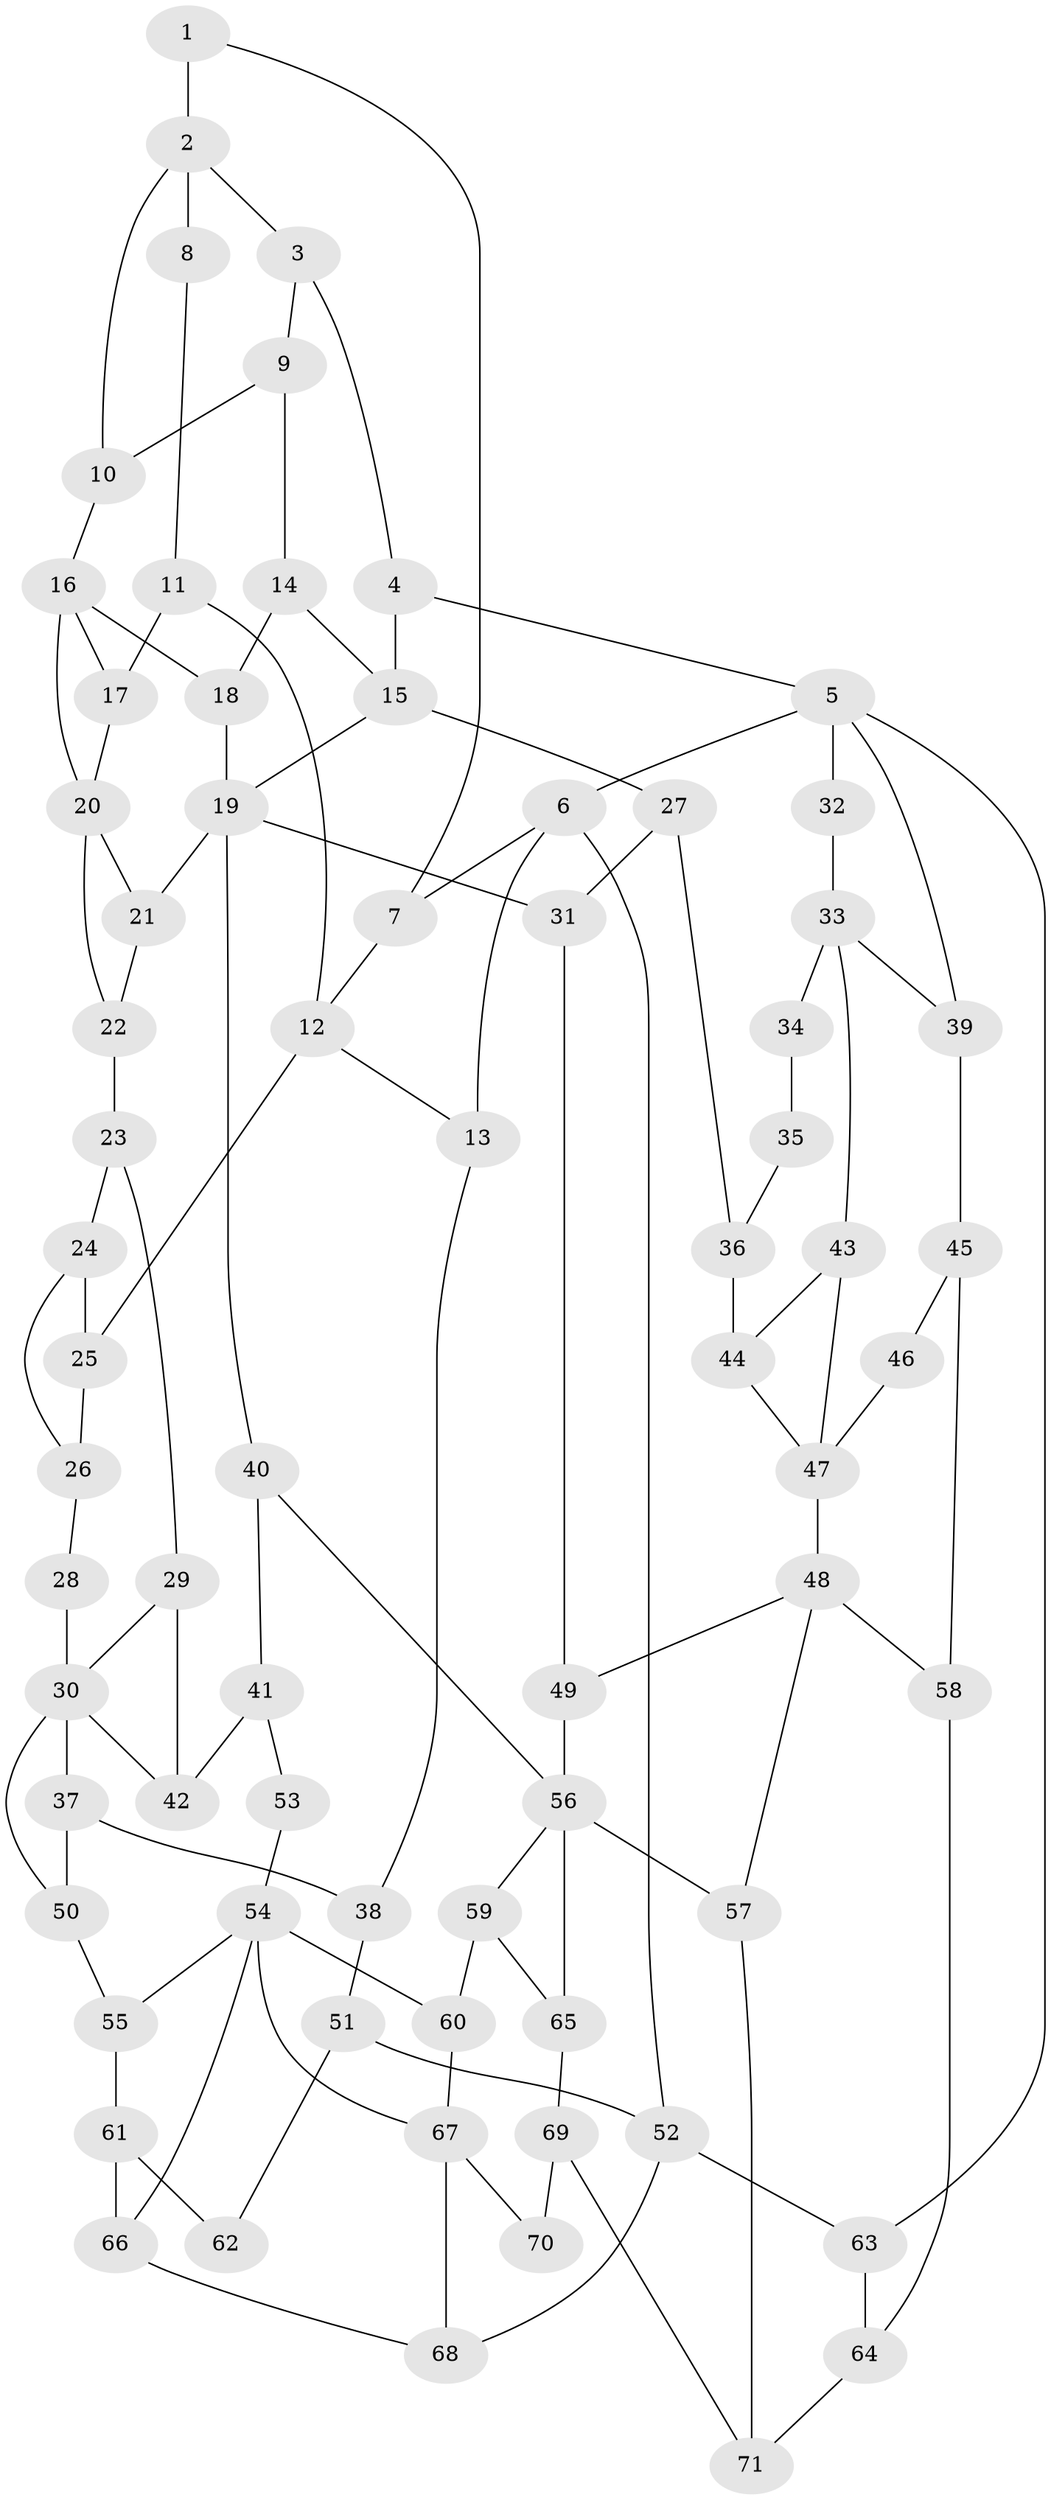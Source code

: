 // original degree distribution, {3: 0.014084507042253521, 4: 0.22535211267605634, 5: 0.5492957746478874, 6: 0.2112676056338028}
// Generated by graph-tools (version 1.1) at 2025/38/03/09/25 02:38:20]
// undirected, 71 vertices, 112 edges
graph export_dot {
graph [start="1"]
  node [color=gray90,style=filled];
  1;
  2;
  3;
  4;
  5;
  6;
  7;
  8;
  9;
  10;
  11;
  12;
  13;
  14;
  15;
  16;
  17;
  18;
  19;
  20;
  21;
  22;
  23;
  24;
  25;
  26;
  27;
  28;
  29;
  30;
  31;
  32;
  33;
  34;
  35;
  36;
  37;
  38;
  39;
  40;
  41;
  42;
  43;
  44;
  45;
  46;
  47;
  48;
  49;
  50;
  51;
  52;
  53;
  54;
  55;
  56;
  57;
  58;
  59;
  60;
  61;
  62;
  63;
  64;
  65;
  66;
  67;
  68;
  69;
  70;
  71;
  1 -- 2 [weight=2.0];
  1 -- 7 [weight=1.0];
  2 -- 3 [weight=1.0];
  2 -- 8 [weight=2.0];
  2 -- 10 [weight=1.0];
  3 -- 4 [weight=1.0];
  3 -- 9 [weight=1.0];
  4 -- 5 [weight=2.0];
  4 -- 15 [weight=2.0];
  5 -- 6 [weight=1.0];
  5 -- 32 [weight=1.0];
  5 -- 39 [weight=1.0];
  5 -- 63 [weight=2.0];
  6 -- 7 [weight=1.0];
  6 -- 13 [weight=2.0];
  6 -- 52 [weight=1.0];
  7 -- 12 [weight=1.0];
  8 -- 11 [weight=1.0];
  9 -- 10 [weight=1.0];
  9 -- 14 [weight=1.0];
  10 -- 16 [weight=1.0];
  11 -- 12 [weight=2.0];
  11 -- 17 [weight=2.0];
  12 -- 13 [weight=1.0];
  12 -- 25 [weight=2.0];
  13 -- 38 [weight=1.0];
  14 -- 15 [weight=1.0];
  14 -- 18 [weight=1.0];
  15 -- 19 [weight=1.0];
  15 -- 27 [weight=2.0];
  16 -- 17 [weight=1.0];
  16 -- 18 [weight=1.0];
  16 -- 20 [weight=2.0];
  17 -- 20 [weight=2.0];
  18 -- 19 [weight=1.0];
  19 -- 21 [weight=1.0];
  19 -- 31 [weight=1.0];
  19 -- 40 [weight=2.0];
  20 -- 21 [weight=1.0];
  20 -- 22 [weight=1.0];
  21 -- 22 [weight=1.0];
  22 -- 23 [weight=1.0];
  23 -- 24 [weight=1.0];
  23 -- 29 [weight=1.0];
  24 -- 25 [weight=1.0];
  24 -- 26 [weight=1.0];
  25 -- 26 [weight=3.0];
  26 -- 28 [weight=2.0];
  27 -- 31 [weight=1.0];
  27 -- 36 [weight=2.0];
  28 -- 30 [weight=2.0];
  29 -- 30 [weight=1.0];
  29 -- 42 [weight=1.0];
  30 -- 37 [weight=1.0];
  30 -- 42 [weight=1.0];
  30 -- 50 [weight=1.0];
  31 -- 49 [weight=1.0];
  32 -- 33 [weight=2.0];
  33 -- 34 [weight=2.0];
  33 -- 39 [weight=1.0];
  33 -- 43 [weight=1.0];
  34 -- 35 [weight=1.0];
  35 -- 36 [weight=2.0];
  36 -- 44 [weight=1.0];
  37 -- 38 [weight=1.0];
  37 -- 50 [weight=1.0];
  38 -- 51 [weight=1.0];
  39 -- 45 [weight=1.0];
  40 -- 41 [weight=1.0];
  40 -- 56 [weight=1.0];
  41 -- 42 [weight=1.0];
  41 -- 53 [weight=1.0];
  43 -- 44 [weight=1.0];
  43 -- 47 [weight=1.0];
  44 -- 47 [weight=1.0];
  45 -- 46 [weight=1.0];
  45 -- 58 [weight=1.0];
  46 -- 47 [weight=2.0];
  47 -- 48 [weight=2.0];
  48 -- 49 [weight=1.0];
  48 -- 57 [weight=1.0];
  48 -- 58 [weight=1.0];
  49 -- 56 [weight=1.0];
  50 -- 55 [weight=1.0];
  51 -- 52 [weight=1.0];
  51 -- 62 [weight=1.0];
  52 -- 63 [weight=1.0];
  52 -- 68 [weight=1.0];
  53 -- 54 [weight=2.0];
  54 -- 55 [weight=1.0];
  54 -- 60 [weight=1.0];
  54 -- 66 [weight=1.0];
  54 -- 67 [weight=1.0];
  55 -- 61 [weight=2.0];
  56 -- 57 [weight=2.0];
  56 -- 59 [weight=1.0];
  56 -- 65 [weight=1.0];
  57 -- 71 [weight=1.0];
  58 -- 64 [weight=1.0];
  59 -- 60 [weight=1.0];
  59 -- 65 [weight=1.0];
  60 -- 67 [weight=2.0];
  61 -- 62 [weight=2.0];
  61 -- 66 [weight=2.0];
  63 -- 64 [weight=1.0];
  64 -- 71 [weight=1.0];
  65 -- 69 [weight=1.0];
  66 -- 68 [weight=1.0];
  67 -- 68 [weight=1.0];
  67 -- 70 [weight=2.0];
  69 -- 70 [weight=4.0];
  69 -- 71 [weight=1.0];
}
